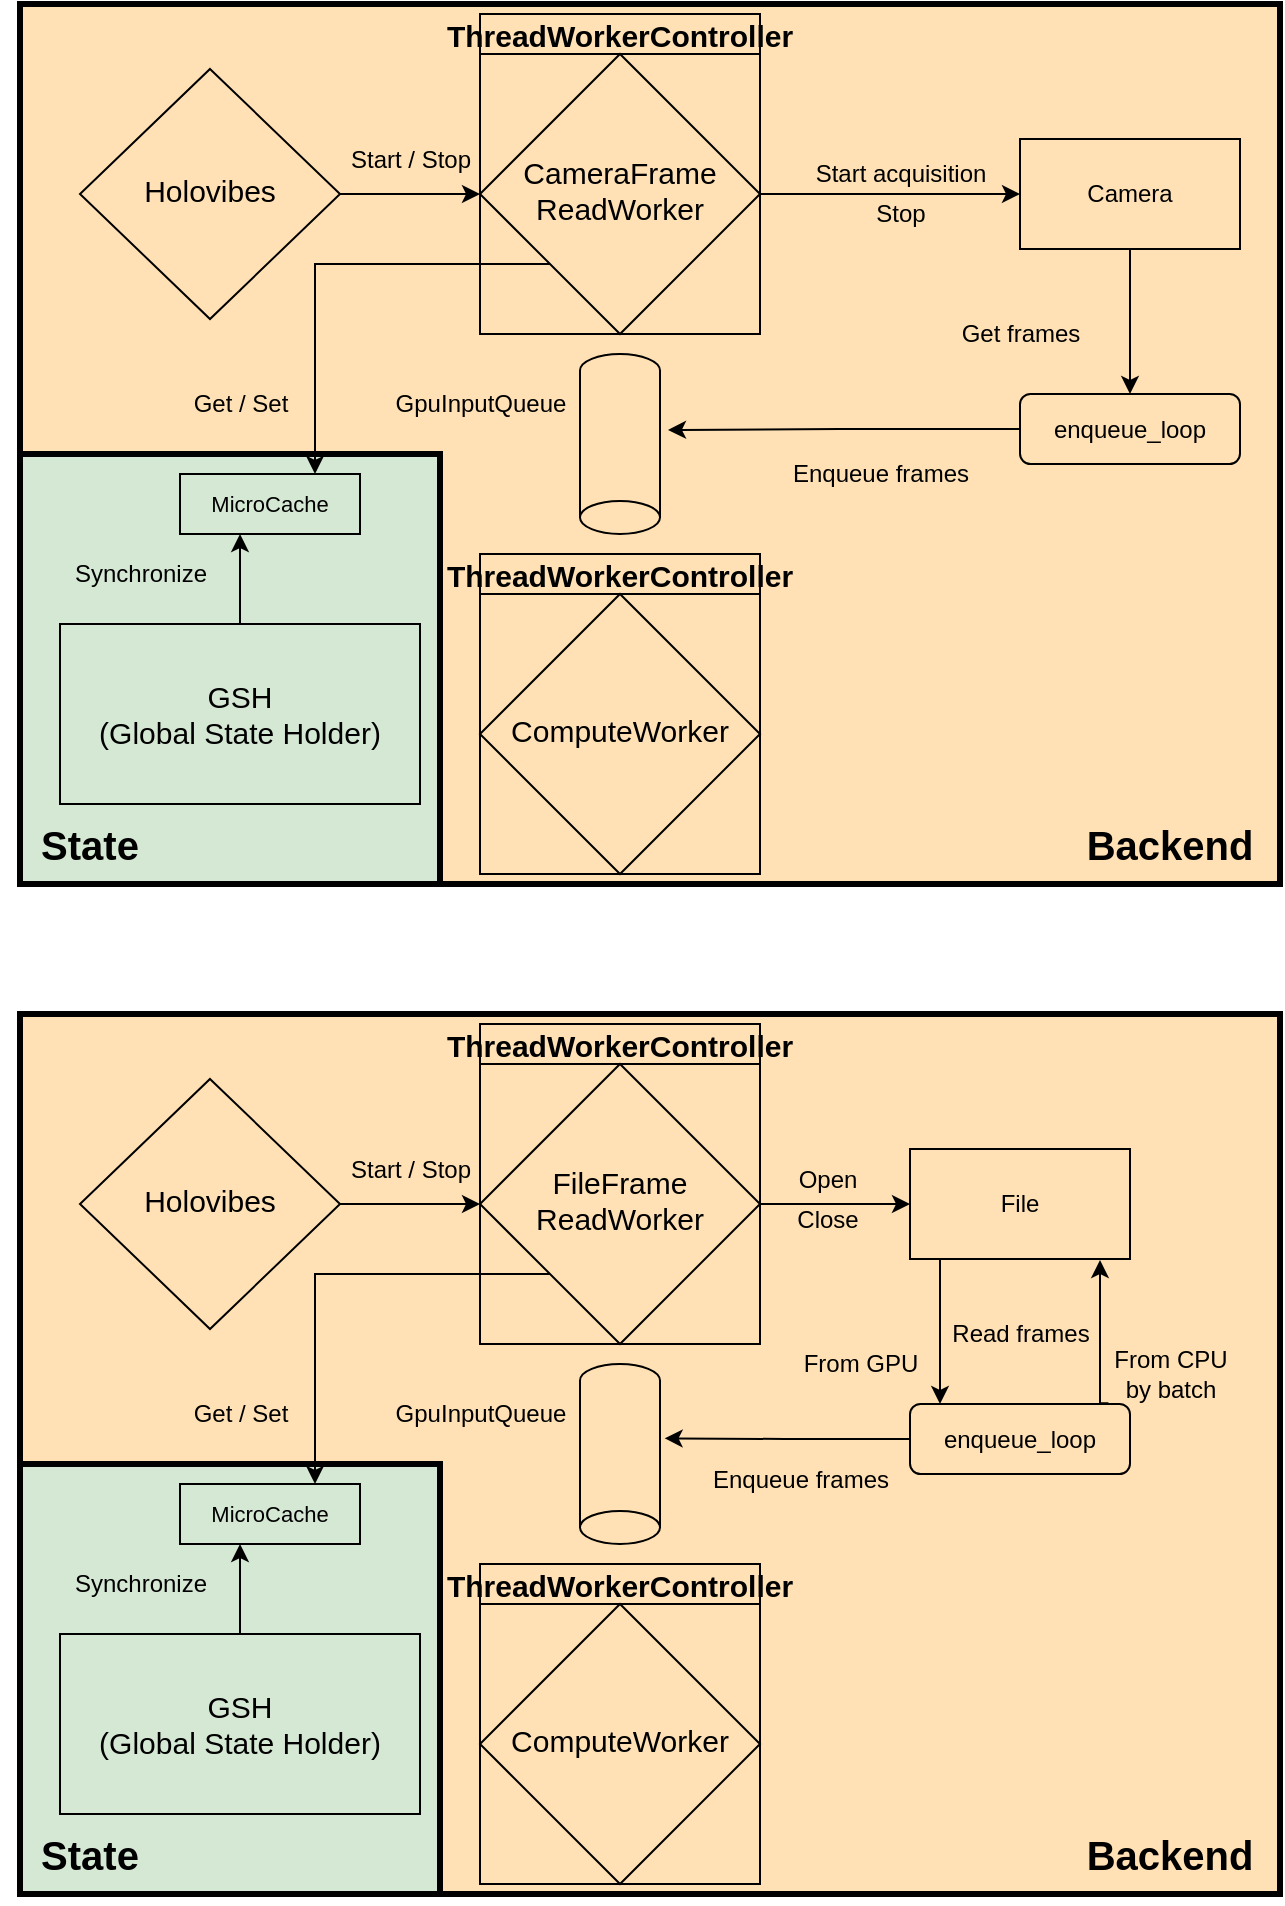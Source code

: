 <mxfile version="15.4.3" type="device"><diagram id="C5RBs43oDa-KdzZeNtuy" name="Page-1"><mxGraphModel dx="1259" dy="627" grid="1" gridSize="10" guides="1" tooltips="1" connect="1" arrows="1" fold="1" page="1" pageScale="1" pageWidth="827" pageHeight="1169" math="0" shadow="0"><root><mxCell id="WIyWlLk6GJQsqaUBKTNV-0"/><mxCell id="WIyWlLk6GJQsqaUBKTNV-1" parent="WIyWlLk6GJQsqaUBKTNV-0"/><mxCell id="xoWU5BoLfxFo8F-vCbKV-68" value="" style="rounded=0;whiteSpace=wrap;html=1;fillColor=#FFE1B5;strokeWidth=3;" vertex="1" parent="WIyWlLk6GJQsqaUBKTNV-1"><mxGeometry x="50" y="560" width="630" height="440" as="geometry"/></mxCell><mxCell id="xoWU5BoLfxFo8F-vCbKV-58" value="" style="rounded=0;whiteSpace=wrap;html=1;fillColor=#FFE1B5;strokeWidth=3;" vertex="1" parent="WIyWlLk6GJQsqaUBKTNV-1"><mxGeometry x="50" y="55" width="630" height="440" as="geometry"/></mxCell><mxCell id="xoWU5BoLfxFo8F-vCbKV-65" value="" style="rounded=0;whiteSpace=wrap;html=1;strokeWidth=3;fillColor=#D5E8D4;" vertex="1" parent="WIyWlLk6GJQsqaUBKTNV-1"><mxGeometry x="50" y="280" width="210" height="215" as="geometry"/></mxCell><mxCell id="xoWU5BoLfxFo8F-vCbKV-3" style="edgeStyle=orthogonalEdgeStyle;rounded=0;orthogonalLoop=1;jettySize=auto;html=1;" edge="1" parent="WIyWlLk6GJQsqaUBKTNV-1" source="xoWU5BoLfxFo8F-vCbKV-0" target="xoWU5BoLfxFo8F-vCbKV-2"><mxGeometry relative="1" as="geometry"/></mxCell><mxCell id="xoWU5BoLfxFo8F-vCbKV-0" value="Holovibes" style="rhombus;whiteSpace=wrap;html=1;shadow=0;fontFamily=Helvetica;fontSize=15;align=center;strokeWidth=1;spacing=6;spacingTop=-4;fillColor=none;" vertex="1" parent="WIyWlLk6GJQsqaUBKTNV-1"><mxGeometry x="80" y="87.5" width="130" height="125" as="geometry"/></mxCell><mxCell id="xoWU5BoLfxFo8F-vCbKV-1" value="ThreadWorkerController" style="swimlane;labelBackgroundColor=none;fontSize=15;fontColor=none;startSize=20;fillColor=none;" vertex="1" parent="WIyWlLk6GJQsqaUBKTNV-1"><mxGeometry x="280" y="60" width="140" height="160" as="geometry"><mxRectangle x="740" y="510" width="190" height="23" as="alternateBounds"/></mxGeometry></mxCell><mxCell id="xoWU5BoLfxFo8F-vCbKV-2" value="&lt;div style=&quot;font-size: 15px&quot;&gt;CameraFrame&lt;br&gt;ReadWorker&lt;/div&gt;" style="rhombus;whiteSpace=wrap;html=1;shadow=0;fontFamily=Helvetica;fontSize=15;align=center;strokeWidth=1;spacing=6;spacingTop=-4;direction=west;fillColor=none;" vertex="1" parent="xoWU5BoLfxFo8F-vCbKV-1"><mxGeometry y="20" width="140" height="140" as="geometry"/></mxCell><mxCell id="xoWU5BoLfxFo8F-vCbKV-4" value="MicroCache" style="rounded=0;whiteSpace=wrap;html=1;fontSize=11;strokeColor=#000000;strokeWidth=1;fillColor=none;" vertex="1" parent="WIyWlLk6GJQsqaUBKTNV-1"><mxGeometry x="130" y="290" width="90" height="30" as="geometry"/></mxCell><mxCell id="xoWU5BoLfxFo8F-vCbKV-6" value="Get / Set" style="text;html=1;align=center;verticalAlign=middle;resizable=0;points=[];autosize=1;strokeColor=none;fillColor=none;" vertex="1" parent="WIyWlLk6GJQsqaUBKTNV-1"><mxGeometry x="130" y="245" width="60" height="20" as="geometry"/></mxCell><mxCell id="xoWU5BoLfxFo8F-vCbKV-64" style="edgeStyle=orthogonalEdgeStyle;rounded=0;orthogonalLoop=1;jettySize=auto;html=1;exitX=0.5;exitY=0;exitDx=0;exitDy=0;" edge="1" parent="WIyWlLk6GJQsqaUBKTNV-1" source="xoWU5BoLfxFo8F-vCbKV-7"><mxGeometry relative="1" as="geometry"><mxPoint x="160" y="320" as="targetPoint"/></mxGeometry></mxCell><mxCell id="xoWU5BoLfxFo8F-vCbKV-7" value="&lt;div style=&quot;font-size: 15px;&quot;&gt;GSH&lt;/div&gt;(Global State Holder)" style="whiteSpace=wrap;html=1;fontSize=15;fillColor=none;" vertex="1" parent="WIyWlLk6GJQsqaUBKTNV-1"><mxGeometry x="70" y="365" width="180" height="90" as="geometry"/></mxCell><mxCell id="xoWU5BoLfxFo8F-vCbKV-10" value="Synchronize" style="text;html=1;align=center;verticalAlign=middle;resizable=0;points=[];autosize=1;strokeColor=none;fillColor=none;" vertex="1" parent="WIyWlLk6GJQsqaUBKTNV-1"><mxGeometry x="70" y="330" width="80" height="20" as="geometry"/></mxCell><mxCell id="xoWU5BoLfxFo8F-vCbKV-11" value="" style="strokeWidth=1;html=1;shape=mxgraph.flowchart.direct_data;whiteSpace=wrap;fontSize=11;direction=south;strokeColor=#000000;fillColor=none;" vertex="1" parent="WIyWlLk6GJQsqaUBKTNV-1"><mxGeometry x="330" y="230" width="40" height="90" as="geometry"/></mxCell><mxCell id="xoWU5BoLfxFo8F-vCbKV-12" value="ThreadWorkerController" style="swimlane;labelBackgroundColor=none;fontSize=15;fontColor=none;startSize=20;fillColor=none;" vertex="1" parent="WIyWlLk6GJQsqaUBKTNV-1"><mxGeometry x="280" y="330" width="140" height="160" as="geometry"><mxRectangle x="230" y="520" width="190" height="23" as="alternateBounds"/></mxGeometry></mxCell><mxCell id="xoWU5BoLfxFo8F-vCbKV-13" value="ComputeWorker" style="rhombus;whiteSpace=wrap;html=1;shadow=0;fontFamily=Helvetica;fontSize=15;align=center;strokeWidth=1;spacing=6;spacingTop=-4;direction=west;fillColor=none;" vertex="1" parent="xoWU5BoLfxFo8F-vCbKV-12"><mxGeometry y="20" width="140" height="140" as="geometry"/></mxCell><mxCell id="xoWU5BoLfxFo8F-vCbKV-14" value="Start / Stop" style="text;html=1;align=center;verticalAlign=middle;resizable=0;points=[];autosize=1;strokeColor=none;fillColor=none;" vertex="1" parent="WIyWlLk6GJQsqaUBKTNV-1"><mxGeometry x="210" y="122.5" width="70" height="20" as="geometry"/></mxCell><mxCell id="xoWU5BoLfxFo8F-vCbKV-15" value="GpuInputQueue" style="text;html=1;align=center;verticalAlign=middle;resizable=0;points=[];autosize=1;strokeColor=none;fillColor=none;" vertex="1" parent="WIyWlLk6GJQsqaUBKTNV-1"><mxGeometry x="230" y="245" width="100" height="20" as="geometry"/></mxCell><mxCell id="xoWU5BoLfxFo8F-vCbKV-16" style="edgeStyle=orthogonalEdgeStyle;rounded=0;orthogonalLoop=1;jettySize=auto;html=1;exitX=0;exitY=0.5;exitDx=0;exitDy=0;" edge="1" parent="WIyWlLk6GJQsqaUBKTNV-1" source="xoWU5BoLfxFo8F-vCbKV-2" target="xoWU5BoLfxFo8F-vCbKV-17"><mxGeometry relative="1" as="geometry"><mxPoint x="530" y="150" as="targetPoint"/></mxGeometry></mxCell><mxCell id="xoWU5BoLfxFo8F-vCbKV-20" style="edgeStyle=orthogonalEdgeStyle;rounded=0;orthogonalLoop=1;jettySize=auto;html=1;" edge="1" parent="WIyWlLk6GJQsqaUBKTNV-1" source="xoWU5BoLfxFo8F-vCbKV-17" target="xoWU5BoLfxFo8F-vCbKV-19"><mxGeometry relative="1" as="geometry"/></mxCell><mxCell id="xoWU5BoLfxFo8F-vCbKV-17" value="Camera" style="rounded=0;whiteSpace=wrap;html=1;fillColor=none;" vertex="1" parent="WIyWlLk6GJQsqaUBKTNV-1"><mxGeometry x="550" y="122.5" width="110" height="55" as="geometry"/></mxCell><mxCell id="xoWU5BoLfxFo8F-vCbKV-18" value="Start acquisition" style="text;html=1;align=center;verticalAlign=middle;resizable=0;points=[];autosize=1;strokeColor=none;fillColor=none;" vertex="1" parent="WIyWlLk6GJQsqaUBKTNV-1"><mxGeometry x="440" y="130" width="100" height="20" as="geometry"/></mxCell><mxCell id="xoWU5BoLfxFo8F-vCbKV-22" style="edgeStyle=orthogonalEdgeStyle;rounded=0;orthogonalLoop=1;jettySize=auto;html=1;entryX=0.422;entryY=-0.1;entryDx=0;entryDy=0;entryPerimeter=0;" edge="1" parent="WIyWlLk6GJQsqaUBKTNV-1" source="xoWU5BoLfxFo8F-vCbKV-19" target="xoWU5BoLfxFo8F-vCbKV-11"><mxGeometry relative="1" as="geometry"><mxPoint x="380" y="267.5" as="targetPoint"/></mxGeometry></mxCell><mxCell id="xoWU5BoLfxFo8F-vCbKV-19" value="enqueue_loop" style="rounded=1;whiteSpace=wrap;html=1;fillColor=none;" vertex="1" parent="WIyWlLk6GJQsqaUBKTNV-1"><mxGeometry x="550" y="250" width="110" height="35" as="geometry"/></mxCell><mxCell id="xoWU5BoLfxFo8F-vCbKV-21" value="Get frames" style="text;html=1;align=center;verticalAlign=middle;resizable=0;points=[];autosize=1;strokeColor=none;fillColor=none;" vertex="1" parent="WIyWlLk6GJQsqaUBKTNV-1"><mxGeometry x="510" y="210" width="80" height="20" as="geometry"/></mxCell><mxCell id="xoWU5BoLfxFo8F-vCbKV-23" value="Enqueue frames" style="text;html=1;align=center;verticalAlign=middle;resizable=0;points=[];autosize=1;strokeColor=none;fillColor=none;" vertex="1" parent="WIyWlLk6GJQsqaUBKTNV-1"><mxGeometry x="425" y="280" width="110" height="20" as="geometry"/></mxCell><mxCell id="xoWU5BoLfxFo8F-vCbKV-25" value="Stop" style="text;html=1;align=center;verticalAlign=middle;resizable=0;points=[];autosize=1;strokeColor=none;fillColor=none;" vertex="1" parent="WIyWlLk6GJQsqaUBKTNV-1"><mxGeometry x="470" y="150" width="40" height="20" as="geometry"/></mxCell><mxCell id="xoWU5BoLfxFo8F-vCbKV-43" style="edgeStyle=orthogonalEdgeStyle;rounded=0;orthogonalLoop=1;jettySize=auto;html=1;" edge="1" parent="WIyWlLk6GJQsqaUBKTNV-1" source="xoWU5BoLfxFo8F-vCbKV-44" target="xoWU5BoLfxFo8F-vCbKV-47"><mxGeometry relative="1" as="geometry"><Array as="points"><mxPoint x="510" y="725"/><mxPoint x="510" y="725"/></Array></mxGeometry></mxCell><mxCell id="xoWU5BoLfxFo8F-vCbKV-44" value="File" style="rounded=0;whiteSpace=wrap;html=1;fillColor=none;" vertex="1" parent="WIyWlLk6GJQsqaUBKTNV-1"><mxGeometry x="495" y="627.5" width="110" height="55" as="geometry"/></mxCell><mxCell id="xoWU5BoLfxFo8F-vCbKV-48" value="Read frames" style="text;html=1;align=center;verticalAlign=middle;resizable=0;points=[];autosize=1;strokeColor=none;fillColor=none;" vertex="1" parent="WIyWlLk6GJQsqaUBKTNV-1"><mxGeometry x="505" y="710" width="90" height="20" as="geometry"/></mxCell><mxCell id="xoWU5BoLfxFo8F-vCbKV-56" value="From CPU&lt;br&gt;by batch" style="text;html=1;align=center;verticalAlign=middle;resizable=0;points=[];autosize=1;strokeColor=none;fillColor=none;" vertex="1" parent="WIyWlLk6GJQsqaUBKTNV-1"><mxGeometry x="590" y="725" width="70" height="30" as="geometry"/></mxCell><mxCell id="xoWU5BoLfxFo8F-vCbKV-60" style="edgeStyle=orthogonalEdgeStyle;rounded=0;orthogonalLoop=1;jettySize=auto;html=1;exitX=1;exitY=0;exitDx=0;exitDy=0;entryX=0.75;entryY=0;entryDx=0;entryDy=0;" edge="1" parent="WIyWlLk6GJQsqaUBKTNV-1" source="xoWU5BoLfxFo8F-vCbKV-2" target="xoWU5BoLfxFo8F-vCbKV-4"><mxGeometry relative="1" as="geometry"/></mxCell><mxCell id="xoWU5BoLfxFo8F-vCbKV-66" value="&lt;font style=&quot;font-size: 20px&quot;&gt;&lt;b&gt;State&lt;/b&gt;&lt;/font&gt;" style="text;html=1;strokeColor=none;fillColor=none;align=center;verticalAlign=middle;whiteSpace=wrap;rounded=0;labelBackgroundColor=none;fontSize=14;fontColor=default;" vertex="1" parent="WIyWlLk6GJQsqaUBKTNV-1"><mxGeometry x="40" y="450" width="90" height="50" as="geometry"/></mxCell><mxCell id="xoWU5BoLfxFo8F-vCbKV-67" value="&lt;font style=&quot;font-size: 20px&quot;&gt;&lt;b&gt;&lt;font style=&quot;font-size: 20px&quot;&gt;Backend&lt;/font&gt;&lt;/b&gt;&lt;/font&gt;" style="text;html=1;strokeColor=none;fillColor=none;align=center;verticalAlign=middle;whiteSpace=wrap;rounded=0;labelBackgroundColor=none;fontSize=14;fontColor=default;" vertex="1" parent="WIyWlLk6GJQsqaUBKTNV-1"><mxGeometry x="580" y="450" width="90" height="50" as="geometry"/></mxCell><mxCell id="xoWU5BoLfxFo8F-vCbKV-69" value="" style="rounded=0;whiteSpace=wrap;html=1;strokeWidth=3;fillColor=#D5E8D4;" vertex="1" parent="WIyWlLk6GJQsqaUBKTNV-1"><mxGeometry x="50" y="785" width="210" height="215" as="geometry"/></mxCell><mxCell id="xoWU5BoLfxFo8F-vCbKV-70" style="edgeStyle=orthogonalEdgeStyle;rounded=0;orthogonalLoop=1;jettySize=auto;html=1;" edge="1" parent="WIyWlLk6GJQsqaUBKTNV-1" source="xoWU5BoLfxFo8F-vCbKV-71" target="xoWU5BoLfxFo8F-vCbKV-73"><mxGeometry relative="1" as="geometry"/></mxCell><mxCell id="xoWU5BoLfxFo8F-vCbKV-71" value="Holovibes" style="rhombus;whiteSpace=wrap;html=1;shadow=0;fontFamily=Helvetica;fontSize=15;align=center;strokeWidth=1;spacing=6;spacingTop=-4;fillColor=none;" vertex="1" parent="WIyWlLk6GJQsqaUBKTNV-1"><mxGeometry x="80" y="592.5" width="130" height="125" as="geometry"/></mxCell><mxCell id="xoWU5BoLfxFo8F-vCbKV-72" value="ThreadWorkerController" style="swimlane;labelBackgroundColor=none;fontSize=15;fontColor=none;startSize=20;fillColor=none;" vertex="1" parent="WIyWlLk6GJQsqaUBKTNV-1"><mxGeometry x="280" y="565" width="140" height="160" as="geometry"><mxRectangle x="740" y="510" width="190" height="23" as="alternateBounds"/></mxGeometry></mxCell><mxCell id="xoWU5BoLfxFo8F-vCbKV-73" value="&lt;div style=&quot;font-size: 15px&quot;&gt;FileFrame&lt;br&gt;ReadWorker&lt;/div&gt;" style="rhombus;whiteSpace=wrap;html=1;shadow=0;fontFamily=Helvetica;fontSize=15;align=center;strokeWidth=1;spacing=6;spacingTop=-4;direction=west;fillColor=none;" vertex="1" parent="xoWU5BoLfxFo8F-vCbKV-72"><mxGeometry y="20" width="140" height="140" as="geometry"/></mxCell><mxCell id="xoWU5BoLfxFo8F-vCbKV-74" value="MicroCache" style="rounded=0;whiteSpace=wrap;html=1;fontSize=11;strokeColor=#000000;strokeWidth=1;fillColor=none;" vertex="1" parent="WIyWlLk6GJQsqaUBKTNV-1"><mxGeometry x="130" y="795" width="90" height="30" as="geometry"/></mxCell><mxCell id="xoWU5BoLfxFo8F-vCbKV-75" value="Get / Set" style="text;html=1;align=center;verticalAlign=middle;resizable=0;points=[];autosize=1;strokeColor=none;fillColor=none;" vertex="1" parent="WIyWlLk6GJQsqaUBKTNV-1"><mxGeometry x="130" y="750" width="60" height="20" as="geometry"/></mxCell><mxCell id="xoWU5BoLfxFo8F-vCbKV-76" style="edgeStyle=orthogonalEdgeStyle;rounded=0;orthogonalLoop=1;jettySize=auto;html=1;exitX=0.5;exitY=0;exitDx=0;exitDy=0;" edge="1" parent="WIyWlLk6GJQsqaUBKTNV-1" source="xoWU5BoLfxFo8F-vCbKV-77"><mxGeometry relative="1" as="geometry"><mxPoint x="160" y="825" as="targetPoint"/></mxGeometry></mxCell><mxCell id="xoWU5BoLfxFo8F-vCbKV-77" value="&lt;div style=&quot;font-size: 15px;&quot;&gt;GSH&lt;/div&gt;(Global State Holder)" style="whiteSpace=wrap;html=1;fontSize=15;fillColor=none;" vertex="1" parent="WIyWlLk6GJQsqaUBKTNV-1"><mxGeometry x="70" y="870" width="180" height="90" as="geometry"/></mxCell><mxCell id="xoWU5BoLfxFo8F-vCbKV-78" value="Synchronize" style="text;html=1;align=center;verticalAlign=middle;resizable=0;points=[];autosize=1;strokeColor=none;fillColor=none;" vertex="1" parent="WIyWlLk6GJQsqaUBKTNV-1"><mxGeometry x="70" y="835" width="80" height="20" as="geometry"/></mxCell><mxCell id="xoWU5BoLfxFo8F-vCbKV-79" value="" style="strokeWidth=1;html=1;shape=mxgraph.flowchart.direct_data;whiteSpace=wrap;fontSize=11;direction=south;strokeColor=#000000;fillColor=none;" vertex="1" parent="WIyWlLk6GJQsqaUBKTNV-1"><mxGeometry x="330" y="735" width="40" height="90" as="geometry"/></mxCell><mxCell id="xoWU5BoLfxFo8F-vCbKV-80" value="ThreadWorkerController" style="swimlane;labelBackgroundColor=none;fontSize=15;fontColor=none;startSize=20;fillColor=none;" vertex="1" parent="WIyWlLk6GJQsqaUBKTNV-1"><mxGeometry x="280" y="835" width="140" height="160" as="geometry"><mxRectangle x="230" y="520" width="190" height="23" as="alternateBounds"/></mxGeometry></mxCell><mxCell id="xoWU5BoLfxFo8F-vCbKV-81" value="ComputeWorker" style="rhombus;whiteSpace=wrap;html=1;shadow=0;fontFamily=Helvetica;fontSize=15;align=center;strokeWidth=1;spacing=6;spacingTop=-4;direction=west;fillColor=none;" vertex="1" parent="xoWU5BoLfxFo8F-vCbKV-80"><mxGeometry y="20" width="140" height="140" as="geometry"/></mxCell><mxCell id="xoWU5BoLfxFo8F-vCbKV-82" value="Start / Stop" style="text;html=1;align=center;verticalAlign=middle;resizable=0;points=[];autosize=1;strokeColor=none;fillColor=none;" vertex="1" parent="WIyWlLk6GJQsqaUBKTNV-1"><mxGeometry x="210" y="627.5" width="70" height="20" as="geometry"/></mxCell><mxCell id="xoWU5BoLfxFo8F-vCbKV-83" value="GpuInputQueue" style="text;html=1;align=center;verticalAlign=middle;resizable=0;points=[];autosize=1;strokeColor=none;fillColor=none;" vertex="1" parent="WIyWlLk6GJQsqaUBKTNV-1"><mxGeometry x="230" y="750" width="100" height="20" as="geometry"/></mxCell><mxCell id="xoWU5BoLfxFo8F-vCbKV-88" style="edgeStyle=orthogonalEdgeStyle;rounded=0;orthogonalLoop=1;jettySize=auto;html=1;startArrow=none;entryX=0.413;entryY=-0.058;entryDx=0;entryDy=0;entryPerimeter=0;" edge="1" parent="WIyWlLk6GJQsqaUBKTNV-1" source="xoWU5BoLfxFo8F-vCbKV-47" target="xoWU5BoLfxFo8F-vCbKV-79"><mxGeometry relative="1" as="geometry"><mxPoint x="380" y="772.5" as="targetPoint"/><mxPoint x="550" y="772.5" as="sourcePoint"/></mxGeometry></mxCell><mxCell id="xoWU5BoLfxFo8F-vCbKV-91" value="Enqueue frames" style="text;html=1;align=center;verticalAlign=middle;resizable=0;points=[];autosize=1;strokeColor=none;fillColor=none;" vertex="1" parent="WIyWlLk6GJQsqaUBKTNV-1"><mxGeometry x="385" y="782.5" width="110" height="20" as="geometry"/></mxCell><mxCell id="xoWU5BoLfxFo8F-vCbKV-93" style="edgeStyle=orthogonalEdgeStyle;rounded=0;orthogonalLoop=1;jettySize=auto;html=1;exitX=1;exitY=0;exitDx=0;exitDy=0;entryX=0.75;entryY=0;entryDx=0;entryDy=0;" edge="1" parent="WIyWlLk6GJQsqaUBKTNV-1" source="xoWU5BoLfxFo8F-vCbKV-73" target="xoWU5BoLfxFo8F-vCbKV-74"><mxGeometry relative="1" as="geometry"/></mxCell><mxCell id="xoWU5BoLfxFo8F-vCbKV-94" value="&lt;font style=&quot;font-size: 20px&quot;&gt;&lt;b&gt;State&lt;/b&gt;&lt;/font&gt;" style="text;html=1;strokeColor=none;fillColor=none;align=center;verticalAlign=middle;whiteSpace=wrap;rounded=0;labelBackgroundColor=none;fontSize=14;fontColor=default;" vertex="1" parent="WIyWlLk6GJQsqaUBKTNV-1"><mxGeometry x="40" y="955" width="90" height="50" as="geometry"/></mxCell><mxCell id="xoWU5BoLfxFo8F-vCbKV-95" value="&lt;font style=&quot;font-size: 20px&quot;&gt;&lt;b&gt;&lt;font style=&quot;font-size: 20px&quot;&gt;Backend&lt;/font&gt;&lt;/b&gt;&lt;/font&gt;" style="text;html=1;strokeColor=none;fillColor=none;align=center;verticalAlign=middle;whiteSpace=wrap;rounded=0;labelBackgroundColor=none;fontSize=14;fontColor=default;" vertex="1" parent="WIyWlLk6GJQsqaUBKTNV-1"><mxGeometry x="580" y="955" width="90" height="50" as="geometry"/></mxCell><mxCell id="xoWU5BoLfxFo8F-vCbKV-96" value="From GPU" style="text;html=1;align=center;verticalAlign=middle;resizable=0;points=[];autosize=1;strokeColor=none;fillColor=none;" vertex="1" parent="WIyWlLk6GJQsqaUBKTNV-1"><mxGeometry x="435" y="725" width="70" height="20" as="geometry"/></mxCell><mxCell id="xoWU5BoLfxFo8F-vCbKV-100" style="edgeStyle=orthogonalEdgeStyle;rounded=0;orthogonalLoop=1;jettySize=auto;html=1;exitX=0.902;exitY=-0.011;exitDx=0;exitDy=0;exitPerimeter=0;" edge="1" parent="WIyWlLk6GJQsqaUBKTNV-1" source="xoWU5BoLfxFo8F-vCbKV-47"><mxGeometry relative="1" as="geometry"><mxPoint x="590" y="683" as="targetPoint"/><Array as="points"><mxPoint x="590" y="755"/></Array></mxGeometry></mxCell><mxCell id="xoWU5BoLfxFo8F-vCbKV-47" value="enqueue_loop" style="rounded=1;whiteSpace=wrap;html=1;fillColor=none;" vertex="1" parent="WIyWlLk6GJQsqaUBKTNV-1"><mxGeometry x="495" y="755" width="110" height="35" as="geometry"/></mxCell><mxCell id="xoWU5BoLfxFo8F-vCbKV-99" style="edgeStyle=orthogonalEdgeStyle;rounded=0;orthogonalLoop=1;jettySize=auto;html=1;entryX=0;entryY=0.5;entryDx=0;entryDy=0;" edge="1" parent="WIyWlLk6GJQsqaUBKTNV-1" source="xoWU5BoLfxFo8F-vCbKV-73" target="xoWU5BoLfxFo8F-vCbKV-44"><mxGeometry relative="1" as="geometry"/></mxCell><mxCell id="xoWU5BoLfxFo8F-vCbKV-101" value="Open " style="text;html=1;strokeColor=none;fillColor=none;align=center;verticalAlign=middle;whiteSpace=wrap;rounded=0;" vertex="1" parent="WIyWlLk6GJQsqaUBKTNV-1"><mxGeometry x="424" y="627.5" width="60" height="30" as="geometry"/></mxCell><mxCell id="xoWU5BoLfxFo8F-vCbKV-103" value="Close" style="text;html=1;strokeColor=none;fillColor=none;align=center;verticalAlign=middle;whiteSpace=wrap;rounded=0;" vertex="1" parent="WIyWlLk6GJQsqaUBKTNV-1"><mxGeometry x="424" y="647.5" width="60" height="30" as="geometry"/></mxCell></root></mxGraphModel></diagram></mxfile>
